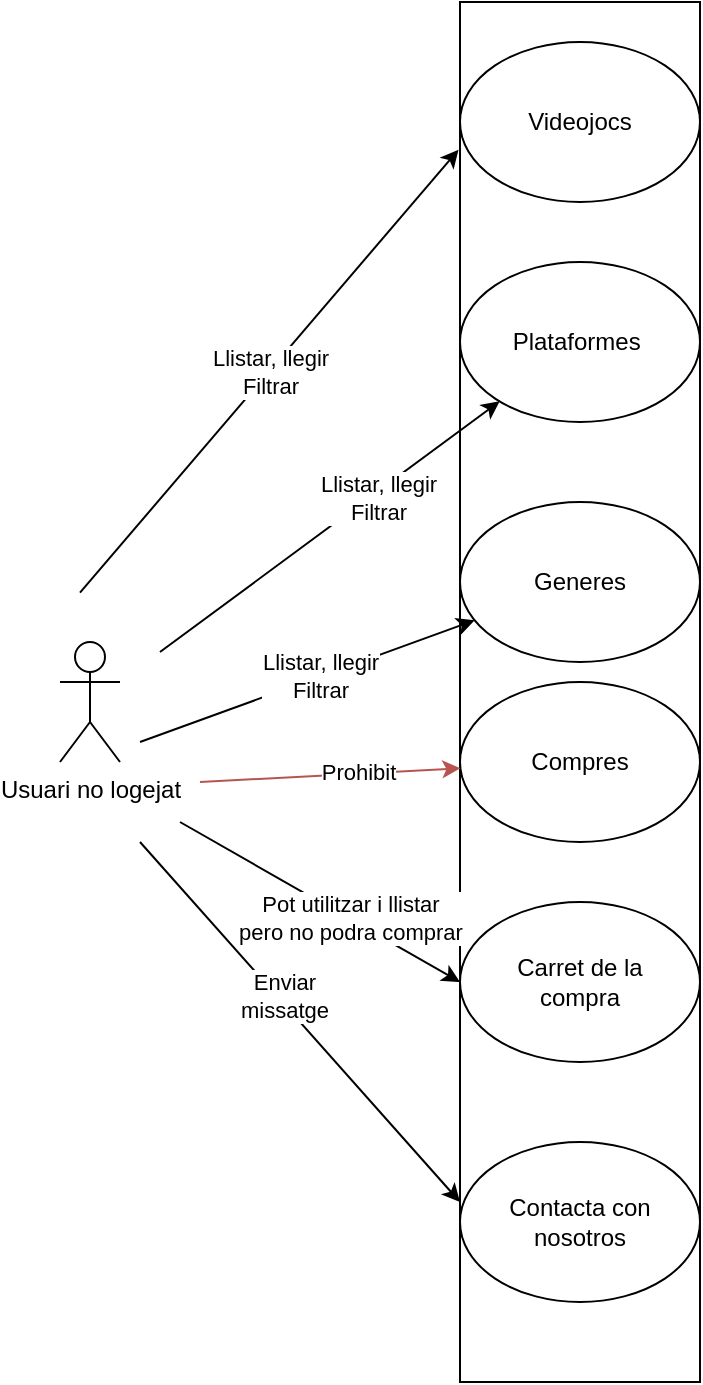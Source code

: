 <mxfile version="20.3.0" type="device"><diagram id="QAHj02inPP15mTeB-j-Z" name="Page-1"><mxGraphModel dx="474" dy="291" grid="1" gridSize="10" guides="1" tooltips="1" connect="1" arrows="1" fold="1" page="1" pageScale="1" pageWidth="850" pageHeight="1400" math="0" shadow="0"><root><mxCell id="0"/><mxCell id="1" parent="0"/><mxCell id="SvCoJzLC56m8PALUC08K-1" value="" style="rounded=0;whiteSpace=wrap;html=1;" parent="1" vertex="1"><mxGeometry x="360" y="40" width="120" height="690" as="geometry"/></mxCell><mxCell id="SvCoJzLC56m8PALUC08K-2" value="Videojocs" style="ellipse;whiteSpace=wrap;html=1;" parent="1" vertex="1"><mxGeometry x="360" y="60" width="120" height="80" as="geometry"/></mxCell><mxCell id="SvCoJzLC56m8PALUC08K-3" value="Plataformes&amp;nbsp;" style="ellipse;whiteSpace=wrap;html=1;" parent="1" vertex="1"><mxGeometry x="360" y="170" width="120" height="80" as="geometry"/></mxCell><mxCell id="SvCoJzLC56m8PALUC08K-5" value="Generes" style="ellipse;whiteSpace=wrap;html=1;" parent="1" vertex="1"><mxGeometry x="360" y="290" width="120" height="80" as="geometry"/></mxCell><mxCell id="SvCoJzLC56m8PALUC08K-6" value="Usuari no logejat" style="shape=umlActor;verticalLabelPosition=bottom;verticalAlign=top;html=1;outlineConnect=0;" parent="1" vertex="1"><mxGeometry x="160" y="360" width="30" height="60" as="geometry"/></mxCell><mxCell id="SvCoJzLC56m8PALUC08K-7" value="Compres" style="ellipse;whiteSpace=wrap;html=1;" parent="1" vertex="1"><mxGeometry x="360" y="380" width="120" height="80" as="geometry"/></mxCell><mxCell id="SvCoJzLC56m8PALUC08K-8" value="" style="endArrow=classic;html=1;rounded=0;" parent="1" target="SvCoJzLC56m8PALUC08K-3" edge="1"><mxGeometry width="50" height="50" relative="1" as="geometry"><mxPoint x="210" y="365" as="sourcePoint"/><mxPoint x="260" y="315" as="targetPoint"/></mxGeometry></mxCell><mxCell id="SvCoJzLC56m8PALUC08K-9" value="Llistar, llegir&lt;br&gt;Filtrar" style="edgeLabel;html=1;align=center;verticalAlign=middle;resizable=0;points=[];" parent="SvCoJzLC56m8PALUC08K-8" vertex="1" connectable="0"><mxGeometry x="0.263" y="-2" relative="1" as="geometry"><mxPoint as="offset"/></mxGeometry></mxCell><mxCell id="SvCoJzLC56m8PALUC08K-10" value="Llistar, llegir&lt;br&gt;Filtrar" style="endArrow=classic;html=1;rounded=0;entryX=-0.006;entryY=0.107;entryDx=0;entryDy=0;entryPerimeter=0;" parent="1" target="SvCoJzLC56m8PALUC08K-1" edge="1"><mxGeometry width="50" height="50" relative="1" as="geometry"><mxPoint x="170" y="335.34" as="sourcePoint"/><mxPoint x="339.749" y="210.004" as="targetPoint"/></mxGeometry></mxCell><mxCell id="SvCoJzLC56m8PALUC08K-12" value="" style="endArrow=classic;html=1;rounded=0;fillColor=#f8cecc;strokeColor=#b85450;" parent="1" target="SvCoJzLC56m8PALUC08K-7" edge="1"><mxGeometry width="50" height="50" relative="1" as="geometry"><mxPoint x="230" y="430" as="sourcePoint"/><mxPoint x="340" y="505" as="targetPoint"/></mxGeometry></mxCell><mxCell id="SvCoJzLC56m8PALUC08K-13" value="Prohibit" style="edgeLabel;html=1;align=center;verticalAlign=middle;resizable=0;points=[];" parent="SvCoJzLC56m8PALUC08K-12" vertex="1" connectable="0"><mxGeometry x="0.207" y="1" relative="1" as="geometry"><mxPoint as="offset"/></mxGeometry></mxCell><mxCell id="SvCoJzLC56m8PALUC08K-14" value="" style="endArrow=classic;html=1;rounded=0;" parent="1" target="SvCoJzLC56m8PALUC08K-5" edge="1"><mxGeometry width="50" height="50" relative="1" as="geometry"><mxPoint x="200" y="410" as="sourcePoint"/><mxPoint x="280" y="380" as="targetPoint"/></mxGeometry></mxCell><mxCell id="SvCoJzLC56m8PALUC08K-15" value="Llistar, llegir&lt;br&gt;Filtrar" style="edgeLabel;html=1;align=center;verticalAlign=middle;resizable=0;points=[];" parent="SvCoJzLC56m8PALUC08K-14" vertex="1" connectable="0"><mxGeometry x="0.077" relative="1" as="geometry"><mxPoint as="offset"/></mxGeometry></mxCell><mxCell id="SvCoJzLC56m8PALUC08K-16" value="Carret de la &lt;br&gt;compra" style="ellipse;whiteSpace=wrap;html=1;" parent="1" vertex="1"><mxGeometry x="360" y="490" width="120" height="80" as="geometry"/></mxCell><mxCell id="SvCoJzLC56m8PALUC08K-17" value="" style="endArrow=classic;html=1;rounded=0;" parent="1" edge="1"><mxGeometry width="50" height="50" relative="1" as="geometry"><mxPoint x="220" y="450" as="sourcePoint"/><mxPoint x="360.003" y="530.0" as="targetPoint"/></mxGeometry></mxCell><mxCell id="SvCoJzLC56m8PALUC08K-18" value="Pot utilitzar i llistar&lt;br&gt;pero no podra comprar" style="edgeLabel;html=1;align=center;verticalAlign=middle;resizable=0;points=[];fontColor=#000000;" parent="SvCoJzLC56m8PALUC08K-17" vertex="1" connectable="0"><mxGeometry x="0.207" y="1" relative="1" as="geometry"><mxPoint as="offset"/></mxGeometry></mxCell><mxCell id="SvCoJzLC56m8PALUC08K-19" value="Contacta con nosotros" style="ellipse;whiteSpace=wrap;html=1;" parent="1" vertex="1"><mxGeometry x="360" y="610" width="120" height="80" as="geometry"/></mxCell><mxCell id="SvCoJzLC56m8PALUC08K-20" value="" style="endArrow=classic;html=1;rounded=0;entryX=0;entryY=0.375;entryDx=0;entryDy=0;entryPerimeter=0;" parent="1" target="SvCoJzLC56m8PALUC08K-19" edge="1"><mxGeometry width="50" height="50" relative="1" as="geometry"><mxPoint x="200" y="460" as="sourcePoint"/><mxPoint x="350" y="650" as="targetPoint"/></mxGeometry></mxCell><mxCell id="SvCoJzLC56m8PALUC08K-21" value="Enviar &lt;br&gt;missatge" style="edgeLabel;html=1;align=center;verticalAlign=middle;resizable=0;points=[];" parent="SvCoJzLC56m8PALUC08K-20" vertex="1" connectable="0"><mxGeometry x="-0.128" y="3" relative="1" as="geometry"><mxPoint as="offset"/></mxGeometry></mxCell></root></mxGraphModel></diagram></mxfile>